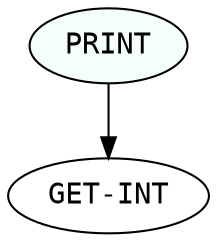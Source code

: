 digraph print {
 1 [label="GET-INT", fontname="monospace"];
 2 [label="PRINT", fontname="monospace", style=filled, fillcolor=mintcream];
 2->1
 }
 